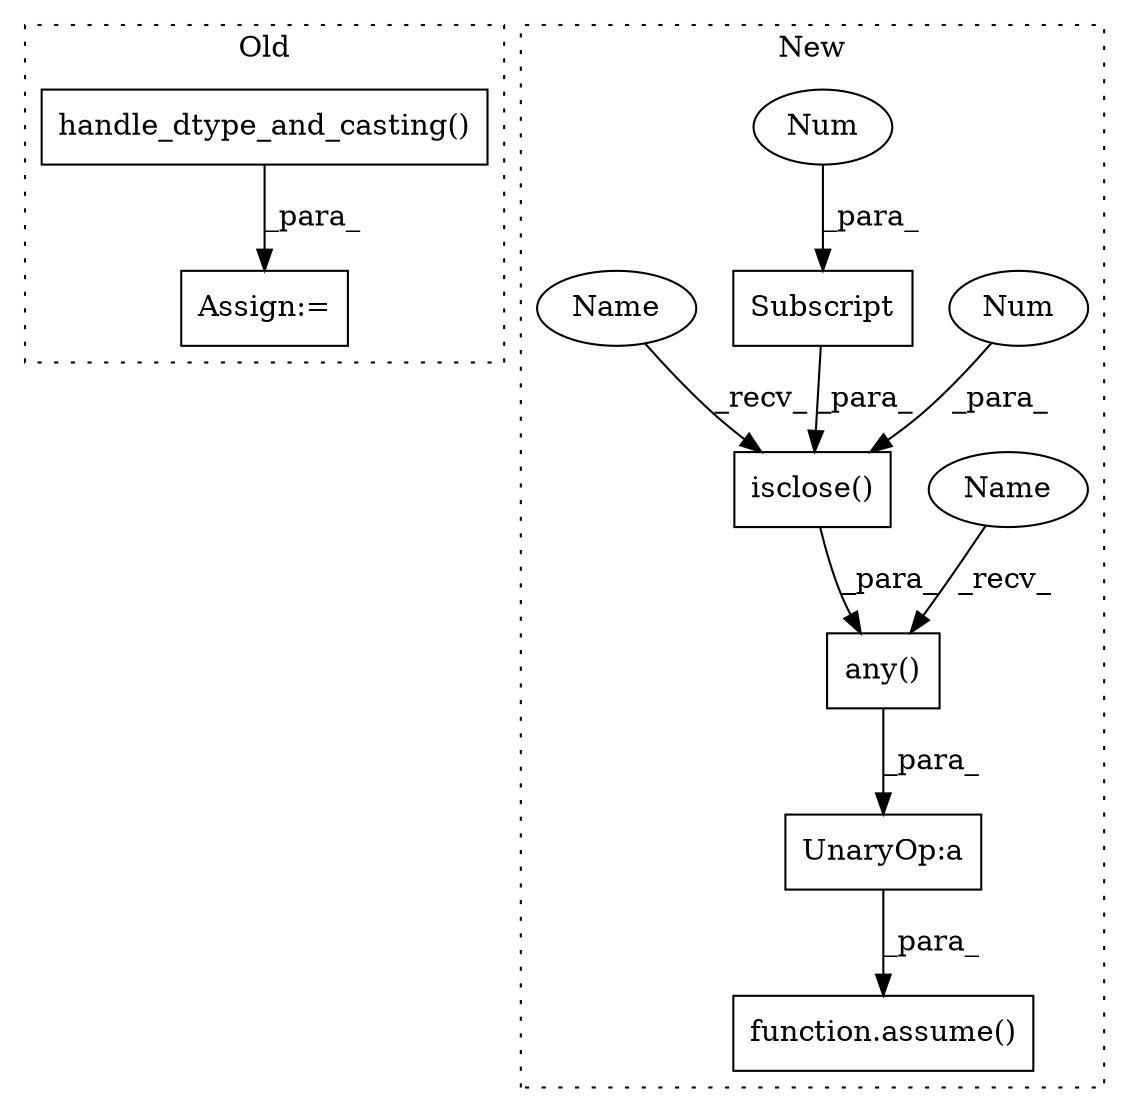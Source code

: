 digraph G {
subgraph cluster0 {
1 [label="handle_dtype_and_casting()" a="75" s="11594" l="115" shape="box"];
9 [label="Assign:=" a="68" s="11568" l="26" shape="box"];
label = "Old";
style="dotted";
}
subgraph cluster1 {
2 [label="any()" a="75" s="12640,12666" l="7,1" shape="box"];
3 [label="isclose()" a="75" s="12647,12665" l="11,1" shape="box"];
4 [label="UnaryOp:a" a="61" s="12636" l="31" shape="box"];
5 [label="Subscript" a="63" s="12658,0" l="4,0" shape="box"];
6 [label="function.assume()" a="75" s="12629,12667" l="7,1" shape="box"];
7 [label="Num" a="76" s="12664" l="1" shape="ellipse"];
8 [label="Num" a="76" s="12660" l="1" shape="ellipse"];
10 [label="Name" a="87" s="12640" l="2" shape="ellipse"];
11 [label="Name" a="87" s="12647" l="2" shape="ellipse"];
label = "New";
style="dotted";
}
1 -> 9 [label="_para_"];
2 -> 4 [label="_para_"];
3 -> 2 [label="_para_"];
4 -> 6 [label="_para_"];
5 -> 3 [label="_para_"];
7 -> 3 [label="_para_"];
8 -> 5 [label="_para_"];
10 -> 2 [label="_recv_"];
11 -> 3 [label="_recv_"];
}